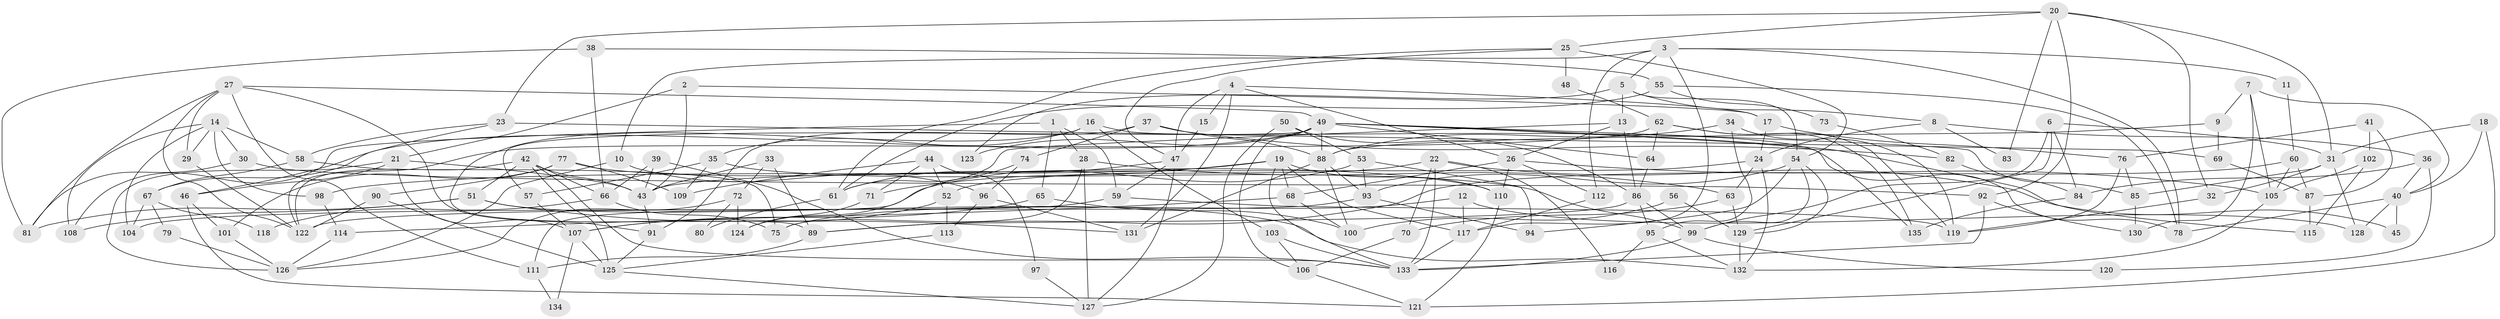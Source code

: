 // coarse degree distribution, {4: 0.175, 2: 0.3, 3: 0.15, 5: 0.075, 6: 0.025, 7: 0.125, 13: 0.025, 8: 0.05, 20: 0.025, 15: 0.025, 12: 0.025}
// Generated by graph-tools (version 1.1) at 2025/54/03/04/25 21:54:18]
// undirected, 135 vertices, 270 edges
graph export_dot {
graph [start="1"]
  node [color=gray90,style=filled];
  1;
  2;
  3;
  4;
  5;
  6;
  7;
  8;
  9;
  10;
  11;
  12;
  13;
  14;
  15;
  16;
  17;
  18;
  19;
  20;
  21;
  22;
  23;
  24;
  25;
  26;
  27;
  28;
  29;
  30;
  31;
  32;
  33;
  34;
  35;
  36;
  37;
  38;
  39;
  40;
  41;
  42;
  43;
  44;
  45;
  46;
  47;
  48;
  49;
  50;
  51;
  52;
  53;
  54;
  55;
  56;
  57;
  58;
  59;
  60;
  61;
  62;
  63;
  64;
  65;
  66;
  67;
  68;
  69;
  70;
  71;
  72;
  73;
  74;
  75;
  76;
  77;
  78;
  79;
  80;
  81;
  82;
  83;
  84;
  85;
  86;
  87;
  88;
  89;
  90;
  91;
  92;
  93;
  94;
  95;
  96;
  97;
  98;
  99;
  100;
  101;
  102;
  103;
  104;
  105;
  106;
  107;
  108;
  109;
  110;
  111;
  112;
  113;
  114;
  115;
  116;
  117;
  118;
  119;
  120;
  121;
  122;
  123;
  124;
  125;
  126;
  127;
  128;
  129;
  130;
  131;
  132;
  133;
  134;
  135;
  1 -- 59;
  1 -- 108;
  1 -- 28;
  1 -- 65;
  2 -- 17;
  2 -- 43;
  2 -- 21;
  3 -- 5;
  3 -- 117;
  3 -- 10;
  3 -- 11;
  3 -- 78;
  3 -- 112;
  4 -- 17;
  4 -- 26;
  4 -- 15;
  4 -- 47;
  4 -- 131;
  5 -- 13;
  5 -- 54;
  5 -- 8;
  5 -- 123;
  6 -- 31;
  6 -- 129;
  6 -- 84;
  6 -- 99;
  7 -- 105;
  7 -- 40;
  7 -- 9;
  7 -- 130;
  8 -- 24;
  8 -- 36;
  8 -- 83;
  9 -- 88;
  9 -- 69;
  10 -- 126;
  10 -- 96;
  11 -- 60;
  12 -- 117;
  12 -- 128;
  12 -- 75;
  13 -- 86;
  13 -- 26;
  13 -- 61;
  14 -- 58;
  14 -- 98;
  14 -- 29;
  14 -- 30;
  14 -- 104;
  14 -- 108;
  15 -- 47;
  16 -- 89;
  16 -- 103;
  16 -- 35;
  16 -- 78;
  17 -- 24;
  17 -- 76;
  18 -- 31;
  18 -- 40;
  18 -- 121;
  19 -- 110;
  19 -- 68;
  19 -- 71;
  19 -- 98;
  19 -- 117;
  19 -- 133;
  20 -- 92;
  20 -- 32;
  20 -- 23;
  20 -- 25;
  20 -- 31;
  20 -- 83;
  21 -- 43;
  21 -- 46;
  21 -- 107;
  21 -- 126;
  22 -- 133;
  22 -- 52;
  22 -- 45;
  22 -- 70;
  22 -- 116;
  23 -- 69;
  23 -- 46;
  23 -- 58;
  24 -- 63;
  24 -- 43;
  24 -- 132;
  25 -- 61;
  25 -- 47;
  25 -- 48;
  25 -- 54;
  26 -- 112;
  26 -- 110;
  26 -- 68;
  26 -- 105;
  27 -- 29;
  27 -- 91;
  27 -- 49;
  27 -- 81;
  27 -- 111;
  27 -- 122;
  28 -- 127;
  28 -- 63;
  28 -- 75;
  29 -- 122;
  30 -- 81;
  30 -- 92;
  31 -- 85;
  31 -- 32;
  31 -- 128;
  32 -- 119;
  33 -- 43;
  33 -- 89;
  33 -- 72;
  34 -- 88;
  34 -- 95;
  34 -- 119;
  35 -- 99;
  35 -- 57;
  35 -- 109;
  36 -- 84;
  36 -- 40;
  36 -- 120;
  37 -- 88;
  37 -- 91;
  37 -- 74;
  37 -- 82;
  38 -- 66;
  38 -- 55;
  38 -- 81;
  39 -- 66;
  39 -- 133;
  39 -- 43;
  40 -- 78;
  40 -- 45;
  40 -- 128;
  41 -- 76;
  41 -- 102;
  41 -- 87;
  42 -- 122;
  42 -- 51;
  42 -- 43;
  42 -- 66;
  42 -- 125;
  42 -- 133;
  43 -- 91;
  44 -- 52;
  44 -- 71;
  44 -- 97;
  44 -- 109;
  46 -- 101;
  46 -- 121;
  47 -- 59;
  47 -- 61;
  47 -- 127;
  48 -- 62;
  49 -- 106;
  49 -- 57;
  49 -- 64;
  49 -- 67;
  49 -- 85;
  49 -- 88;
  49 -- 115;
  49 -- 123;
  49 -- 135;
  50 -- 127;
  50 -- 86;
  50 -- 53;
  51 -- 131;
  51 -- 81;
  51 -- 108;
  51 -- 132;
  52 -- 113;
  52 -- 107;
  53 -- 93;
  53 -- 94;
  53 -- 111;
  54 -- 99;
  54 -- 93;
  54 -- 94;
  54 -- 129;
  55 -- 78;
  55 -- 61;
  55 -- 73;
  56 -- 129;
  56 -- 100;
  57 -- 107;
  58 -- 75;
  58 -- 67;
  59 -- 104;
  59 -- 119;
  60 -- 105;
  60 -- 89;
  60 -- 87;
  61 -- 80;
  62 -- 119;
  62 -- 122;
  62 -- 64;
  62 -- 135;
  63 -- 129;
  63 -- 70;
  64 -- 86;
  65 -- 107;
  65 -- 100;
  66 -- 75;
  66 -- 118;
  67 -- 79;
  67 -- 104;
  67 -- 118;
  68 -- 100;
  68 -- 114;
  69 -- 87;
  70 -- 106;
  71 -- 124;
  72 -- 126;
  72 -- 80;
  72 -- 124;
  73 -- 82;
  74 -- 96;
  74 -- 124;
  76 -- 85;
  76 -- 119;
  77 -- 90;
  77 -- 109;
  77 -- 101;
  77 -- 110;
  79 -- 126;
  82 -- 84;
  84 -- 135;
  85 -- 130;
  86 -- 99;
  86 -- 89;
  86 -- 95;
  87 -- 115;
  88 -- 93;
  88 -- 100;
  88 -- 131;
  89 -- 111;
  90 -- 125;
  90 -- 122;
  91 -- 125;
  92 -- 133;
  92 -- 130;
  93 -- 94;
  93 -- 122;
  95 -- 132;
  95 -- 116;
  96 -- 131;
  96 -- 113;
  97 -- 127;
  98 -- 114;
  99 -- 133;
  99 -- 120;
  101 -- 126;
  102 -- 105;
  102 -- 115;
  103 -- 106;
  103 -- 133;
  105 -- 132;
  106 -- 121;
  107 -- 125;
  107 -- 134;
  110 -- 121;
  111 -- 134;
  112 -- 117;
  113 -- 125;
  114 -- 126;
  117 -- 133;
  125 -- 127;
  129 -- 132;
}
